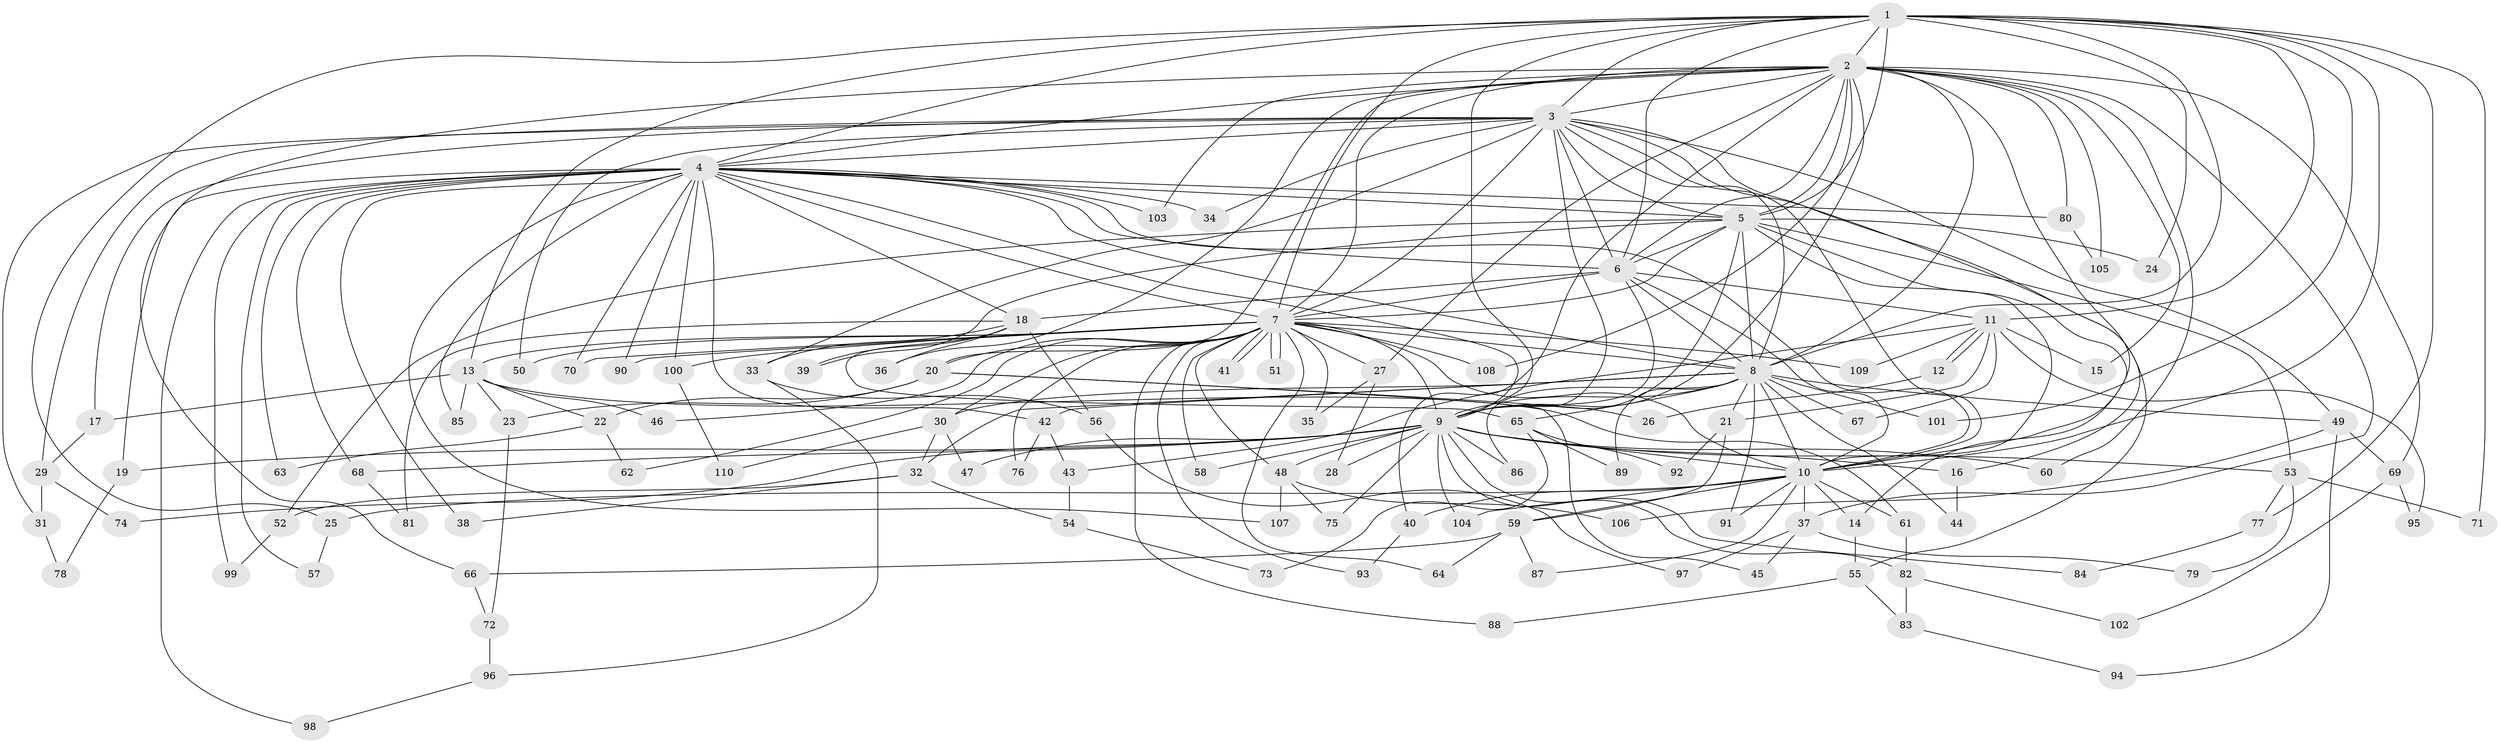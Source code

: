// Generated by graph-tools (version 1.1) at 2025/49/03/09/25 03:49:29]
// undirected, 110 vertices, 245 edges
graph export_dot {
graph [start="1"]
  node [color=gray90,style=filled];
  1;
  2;
  3;
  4;
  5;
  6;
  7;
  8;
  9;
  10;
  11;
  12;
  13;
  14;
  15;
  16;
  17;
  18;
  19;
  20;
  21;
  22;
  23;
  24;
  25;
  26;
  27;
  28;
  29;
  30;
  31;
  32;
  33;
  34;
  35;
  36;
  37;
  38;
  39;
  40;
  41;
  42;
  43;
  44;
  45;
  46;
  47;
  48;
  49;
  50;
  51;
  52;
  53;
  54;
  55;
  56;
  57;
  58;
  59;
  60;
  61;
  62;
  63;
  64;
  65;
  66;
  67;
  68;
  69;
  70;
  71;
  72;
  73;
  74;
  75;
  76;
  77;
  78;
  79;
  80;
  81;
  82;
  83;
  84;
  85;
  86;
  87;
  88;
  89;
  90;
  91;
  92;
  93;
  94;
  95;
  96;
  97;
  98;
  99;
  100;
  101;
  102;
  103;
  104;
  105;
  106;
  107;
  108;
  109;
  110;
  1 -- 2;
  1 -- 3;
  1 -- 4;
  1 -- 5;
  1 -- 6;
  1 -- 7;
  1 -- 8;
  1 -- 9;
  1 -- 10;
  1 -- 11;
  1 -- 13;
  1 -- 24;
  1 -- 25;
  1 -- 71;
  1 -- 77;
  1 -- 101;
  2 -- 3;
  2 -- 4;
  2 -- 5;
  2 -- 6;
  2 -- 7;
  2 -- 8;
  2 -- 9;
  2 -- 10;
  2 -- 15;
  2 -- 20;
  2 -- 27;
  2 -- 36;
  2 -- 37;
  2 -- 40;
  2 -- 60;
  2 -- 66;
  2 -- 69;
  2 -- 80;
  2 -- 103;
  2 -- 105;
  2 -- 108;
  3 -- 4;
  3 -- 5;
  3 -- 6;
  3 -- 7;
  3 -- 8;
  3 -- 9;
  3 -- 10;
  3 -- 16;
  3 -- 17;
  3 -- 29;
  3 -- 31;
  3 -- 33;
  3 -- 34;
  3 -- 49;
  3 -- 50;
  3 -- 55;
  4 -- 5;
  4 -- 6;
  4 -- 7;
  4 -- 8;
  4 -- 9;
  4 -- 10;
  4 -- 18;
  4 -- 19;
  4 -- 34;
  4 -- 38;
  4 -- 42;
  4 -- 57;
  4 -- 63;
  4 -- 68;
  4 -- 70;
  4 -- 80;
  4 -- 85;
  4 -- 90;
  4 -- 98;
  4 -- 99;
  4 -- 100;
  4 -- 103;
  4 -- 107;
  5 -- 6;
  5 -- 7;
  5 -- 8;
  5 -- 9;
  5 -- 10;
  5 -- 14;
  5 -- 24;
  5 -- 39;
  5 -- 52;
  5 -- 53;
  6 -- 7;
  6 -- 8;
  6 -- 9;
  6 -- 10;
  6 -- 11;
  6 -- 18;
  7 -- 8;
  7 -- 9;
  7 -- 10;
  7 -- 13;
  7 -- 20;
  7 -- 27;
  7 -- 30;
  7 -- 35;
  7 -- 41;
  7 -- 41;
  7 -- 46;
  7 -- 48;
  7 -- 50;
  7 -- 51;
  7 -- 51;
  7 -- 58;
  7 -- 62;
  7 -- 64;
  7 -- 70;
  7 -- 76;
  7 -- 88;
  7 -- 90;
  7 -- 93;
  7 -- 100;
  7 -- 108;
  7 -- 109;
  8 -- 9;
  8 -- 10;
  8 -- 21;
  8 -- 30;
  8 -- 32;
  8 -- 42;
  8 -- 44;
  8 -- 49;
  8 -- 65;
  8 -- 67;
  8 -- 86;
  8 -- 89;
  8 -- 91;
  8 -- 101;
  9 -- 10;
  9 -- 16;
  9 -- 19;
  9 -- 28;
  9 -- 47;
  9 -- 48;
  9 -- 53;
  9 -- 58;
  9 -- 60;
  9 -- 68;
  9 -- 74;
  9 -- 75;
  9 -- 82;
  9 -- 84;
  9 -- 86;
  9 -- 104;
  10 -- 14;
  10 -- 25;
  10 -- 37;
  10 -- 40;
  10 -- 59;
  10 -- 61;
  10 -- 87;
  10 -- 91;
  10 -- 104;
  11 -- 12;
  11 -- 12;
  11 -- 15;
  11 -- 21;
  11 -- 43;
  11 -- 67;
  11 -- 95;
  11 -- 109;
  12 -- 26;
  13 -- 17;
  13 -- 22;
  13 -- 23;
  13 -- 46;
  13 -- 61;
  13 -- 85;
  14 -- 55;
  16 -- 44;
  17 -- 29;
  18 -- 33;
  18 -- 36;
  18 -- 39;
  18 -- 56;
  18 -- 65;
  18 -- 81;
  19 -- 78;
  20 -- 22;
  20 -- 23;
  20 -- 26;
  20 -- 45;
  21 -- 59;
  21 -- 92;
  22 -- 62;
  22 -- 63;
  23 -- 72;
  25 -- 57;
  27 -- 28;
  27 -- 35;
  29 -- 31;
  29 -- 74;
  30 -- 32;
  30 -- 47;
  30 -- 110;
  31 -- 78;
  32 -- 38;
  32 -- 52;
  32 -- 54;
  33 -- 56;
  33 -- 96;
  37 -- 45;
  37 -- 79;
  37 -- 97;
  40 -- 93;
  42 -- 43;
  42 -- 76;
  43 -- 54;
  48 -- 75;
  48 -- 106;
  48 -- 107;
  49 -- 69;
  49 -- 94;
  49 -- 106;
  52 -- 99;
  53 -- 71;
  53 -- 77;
  53 -- 79;
  54 -- 73;
  55 -- 83;
  55 -- 88;
  56 -- 97;
  59 -- 64;
  59 -- 66;
  59 -- 87;
  61 -- 82;
  65 -- 73;
  65 -- 89;
  65 -- 92;
  66 -- 72;
  68 -- 81;
  69 -- 95;
  69 -- 102;
  72 -- 96;
  77 -- 84;
  80 -- 105;
  82 -- 83;
  82 -- 102;
  83 -- 94;
  96 -- 98;
  100 -- 110;
}
